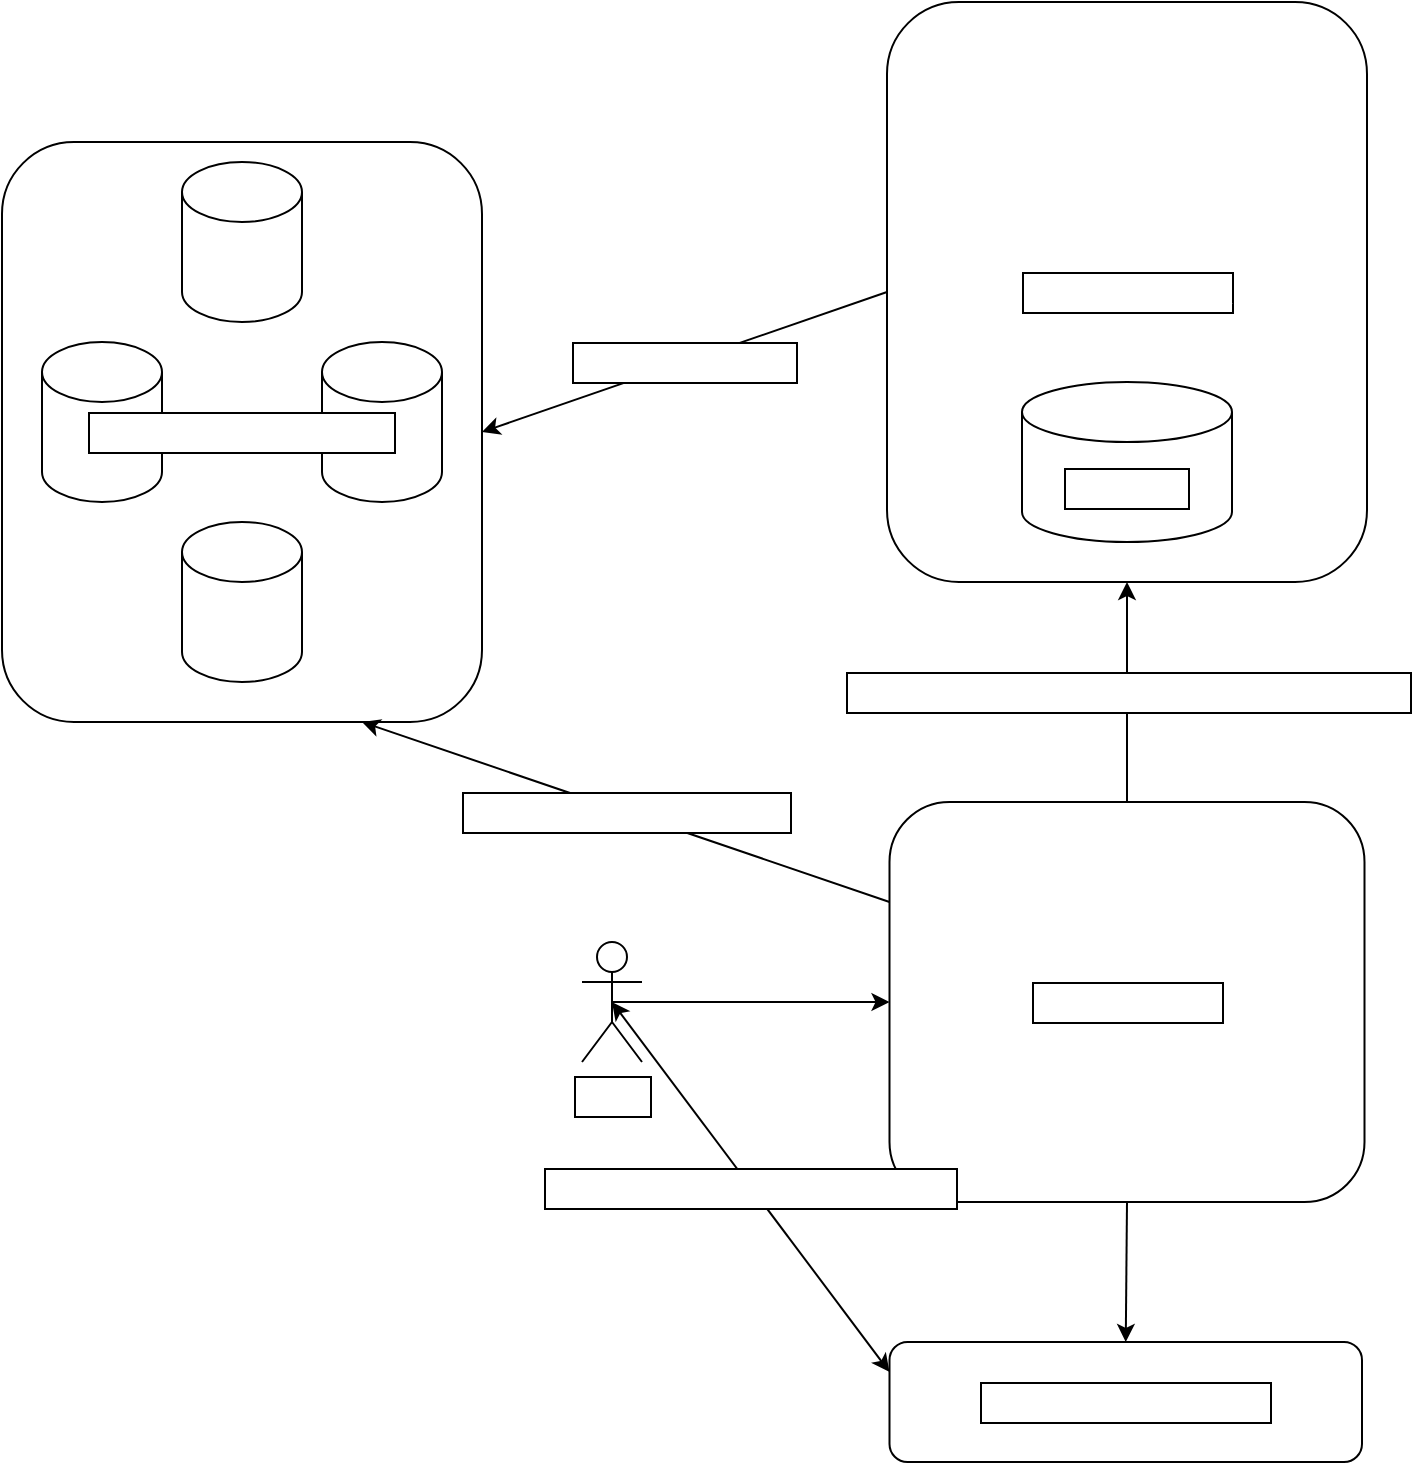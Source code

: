 <mxfile>
    <diagram id="9BlR1gugy0eIZUxKQba9" name="Page-1">
        <mxGraphModel dx="1741" dy="779" grid="1" gridSize="10" guides="1" tooltips="1" connect="1" arrows="1" fold="1" page="1" pageScale="1" pageWidth="827" pageHeight="1169" background="none" math="0" shadow="0">
            <root>
                <mxCell id="0"/>
                <mxCell id="1" parent="0"/>
                <mxCell id="5" value="" style="shape=cylinder3;whiteSpace=wrap;html=1;boundedLbl=1;backgroundOutline=1;size=15;" parent="1" vertex="1">
                    <mxGeometry x="200" y="210" width="60" height="80" as="geometry"/>
                </mxCell>
                <mxCell id="6" value="" style="shape=cylinder3;whiteSpace=wrap;html=1;boundedLbl=1;backgroundOutline=1;size=15;" parent="1" vertex="1">
                    <mxGeometry x="60" y="210" width="60" height="80" as="geometry"/>
                </mxCell>
                <mxCell id="7" value="" style="shape=cylinder3;whiteSpace=wrap;html=1;boundedLbl=1;backgroundOutline=1;size=15;" parent="1" vertex="1">
                    <mxGeometry x="130" y="120" width="60" height="80" as="geometry"/>
                </mxCell>
                <mxCell id="8" value="" style="shape=cylinder3;whiteSpace=wrap;html=1;boundedLbl=1;backgroundOutline=1;size=15;" parent="1" vertex="1">
                    <mxGeometry x="130" y="300" width="60" height="80" as="geometry"/>
                </mxCell>
                <mxCell id="11" value="Ethereum P2P Network" style="rounded=1;whiteSpace=wrap;html=1;fillColor=none;fontSize=16;fontStyle=0;fontFamily=Lucida Console;labelBackgroundColor=default;labelBorderColor=default;fontColor=#FFFFFF;" parent="1" vertex="1">
                    <mxGeometry x="40" y="110" width="240" height="290" as="geometry"/>
                </mxCell>
                <mxCell id="14" value="C# Minimal Api" style="rounded=1;whiteSpace=wrap;html=1;labelBackgroundColor=default;labelBorderColor=default;fontFamily=Lucida Console;fontSize=16;fillColor=none;fontColor=#FFFFFF;" parent="1" vertex="1">
                    <mxGeometry x="482.5" y="40" width="240" height="290" as="geometry"/>
                </mxCell>
                <mxCell id="15" value="Sqlite Db" style="shape=cylinder3;whiteSpace=wrap;html=1;boundedLbl=1;backgroundOutline=1;size=15;labelBackgroundColor=default;labelBorderColor=default;fontFamily=Lucida Console;fontSize=16;fillColor=none;fontColor=#FFFFFF;" parent="1" vertex="1">
                    <mxGeometry x="550" y="230" width="105" height="80" as="geometry"/>
                </mxCell>
                <mxCell id="16" value="Ratelimited Sync" style="endArrow=classic;html=1;fontFamily=Lucida Console;fontSize=16;entryX=1;entryY=0.5;entryDx=0;entryDy=0;exitX=0;exitY=0.5;exitDx=0;exitDy=0;labelBackgroundColor=default;labelBorderColor=default;fontColor=#FFFFFF;" parent="1" source="14" target="11" edge="1">
                    <mxGeometry width="50" height="50" relative="1" as="geometry">
                        <mxPoint x="480" y="370" as="sourcePoint"/>
                        <mxPoint x="530" y="320" as="targetPoint"/>
                    </mxGeometry>
                </mxCell>
                <mxCell id="17" value="React web app" style="rounded=1;whiteSpace=wrap;html=1;labelBackgroundColor=default;labelBorderColor=default;fontFamily=Lucida Console;fontSize=16;fontColor=#FFFFFF;fillColor=none;" parent="1" vertex="1">
                    <mxGeometry x="483.75" y="440" width="237.5" height="200" as="geometry"/>
                </mxCell>
                <mxCell id="18" value="Actor" style="shape=umlActor;verticalLabelPosition=bottom;verticalAlign=top;html=1;outlineConnect=0;labelBackgroundColor=default;labelBorderColor=default;fontFamily=Lucida Console;fontSize=16;fontColor=#FFFFFF;fillColor=none;" parent="1" vertex="1">
                    <mxGeometry x="330" y="510" width="30" height="60" as="geometry"/>
                </mxCell>
                <mxCell id="19" value="" style="endArrow=classic;html=1;labelBackgroundColor=default;labelBorderColor=default;fontFamily=Lucida Console;fontSize=16;fontColor=#F0F0F0;entryX=0;entryY=0.5;entryDx=0;entryDy=0;exitX=0.5;exitY=0.5;exitDx=0;exitDy=0;exitPerimeter=0;" parent="1" source="18" target="17" edge="1">
                    <mxGeometry width="50" height="50" relative="1" as="geometry">
                        <mxPoint x="390" y="670" as="sourcePoint"/>
                        <mxPoint x="440" y="620" as="targetPoint"/>
                    </mxGeometry>
                </mxCell>
                <mxCell id="20" value="Get purchase-, burn- and seasonWon-events" style="endArrow=classic;html=1;labelBackgroundColor=default;labelBorderColor=default;fontFamily=Lucida Console;fontSize=16;fontColor=#FFFFFF;entryX=0.5;entryY=1;entryDx=0;entryDy=0;exitX=0.5;exitY=0;exitDx=0;exitDy=0;" parent="1" source="17" target="14" edge="1">
                    <mxGeometry width="50" height="50" relative="1" as="geometry">
                        <mxPoint x="480" y="470" as="sourcePoint"/>
                        <mxPoint x="530" y="420" as="targetPoint"/>
                    </mxGeometry>
                </mxCell>
                <mxCell id="21" value="purchase and burn tokens" style="endArrow=classic;html=1;labelBackgroundColor=default;labelBorderColor=default;fontFamily=Lucida Console;fontSize=16;fontColor=#FFFFFF;entryX=0.75;entryY=1;entryDx=0;entryDy=0;exitX=0;exitY=0.25;exitDx=0;exitDy=0;" parent="1" source="17" target="11" edge="1">
                    <mxGeometry width="50" height="50" relative="1" as="geometry">
                        <mxPoint x="400" y="490" as="sourcePoint"/>
                        <mxPoint x="530" y="420" as="targetPoint"/>
                    </mxGeometry>
                </mxCell>
                <mxCell id="22" value="Browser Wallet plugin" style="rounded=1;whiteSpace=wrap;html=1;labelBackgroundColor=default;labelBorderColor=default;fontFamily=Lucida Console;fontSize=16;fontColor=#FFFFFF;fillColor=none;" parent="1" vertex="1">
                    <mxGeometry x="483.75" y="710" width="236.25" height="60" as="geometry"/>
                </mxCell>
                <mxCell id="23" value="" style="endArrow=classic;html=1;labelBackgroundColor=default;labelBorderColor=default;fontFamily=Lucida Console;fontSize=16;fontColor=#F0F0F0;entryX=0.5;entryY=0;entryDx=0;entryDy=0;exitX=0.5;exitY=1;exitDx=0;exitDy=0;" parent="1" source="17" target="22" edge="1">
                    <mxGeometry width="50" height="50" relative="1" as="geometry">
                        <mxPoint x="480" y="550" as="sourcePoint"/>
                        <mxPoint x="530" y="500" as="targetPoint"/>
                    </mxGeometry>
                </mxCell>
                <mxCell id="24" value="Approve read/write transactions" style="endArrow=classic;startArrow=classic;html=1;labelBackgroundColor=default;labelBorderColor=default;fontFamily=Lucida Console;fontSize=16;fontColor=#FFFFFF;exitX=0;exitY=0.25;exitDx=0;exitDy=0;entryX=0.5;entryY=0.5;entryDx=0;entryDy=0;entryPerimeter=0;" parent="1" source="22" target="18" edge="1">
                    <mxGeometry width="50" height="50" relative="1" as="geometry">
                        <mxPoint x="480" y="550" as="sourcePoint"/>
                        <mxPoint x="530" y="500" as="targetPoint"/>
                    </mxGeometry>
                </mxCell>
            </root>
        </mxGraphModel>
    </diagram>
</mxfile>
